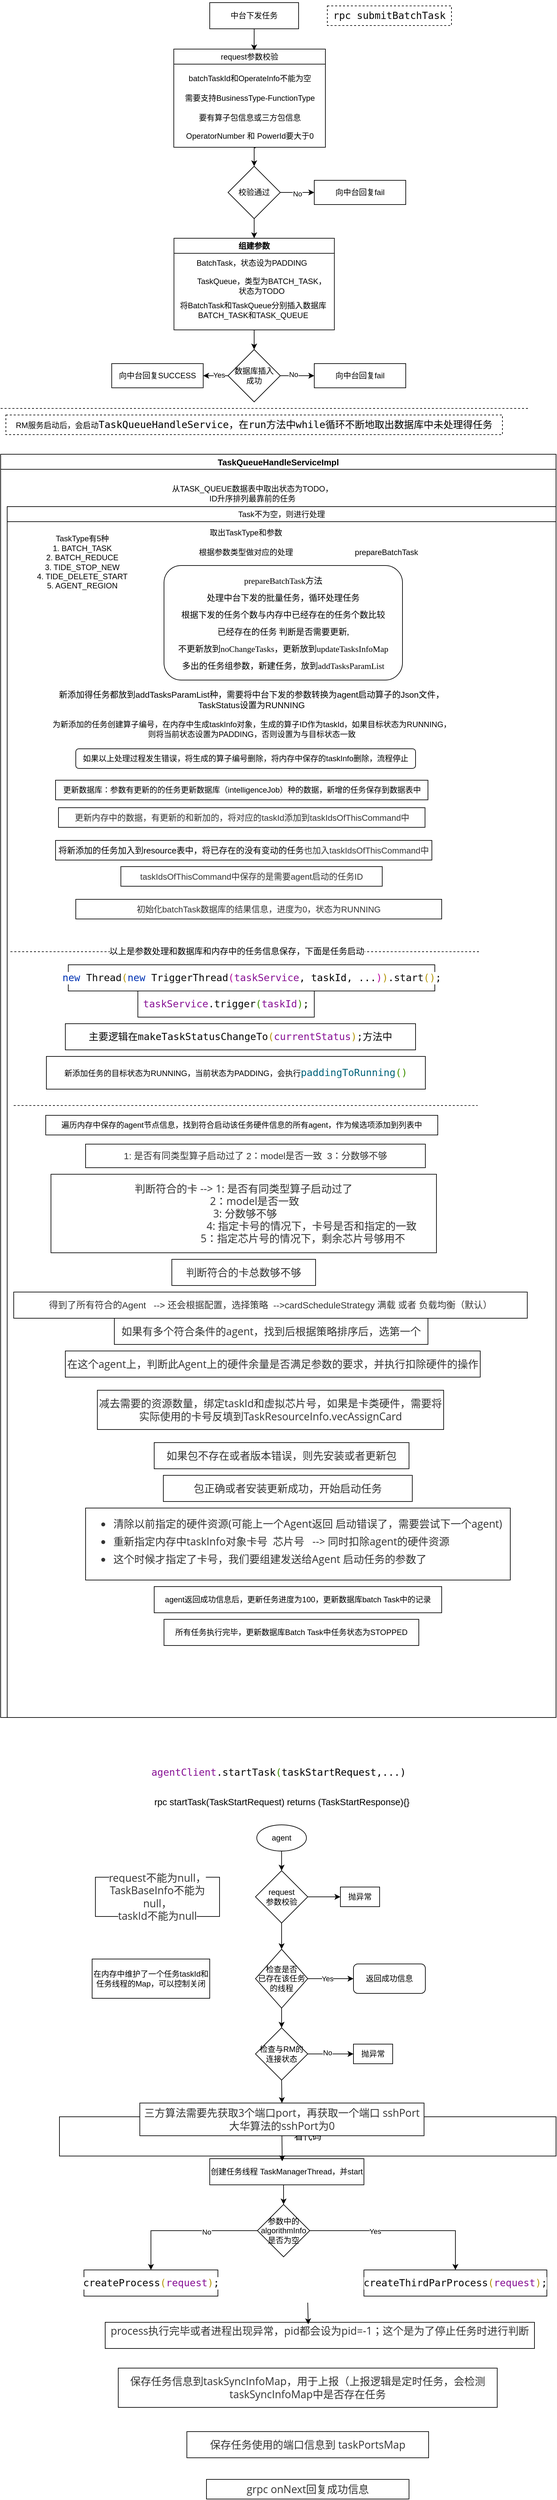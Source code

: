 <mxfile version="24.7.17">
  <diagram name="第 1 页" id="gsKAoiGdL8-yf9Y7CnV_">
    <mxGraphModel dx="1147" dy="730" grid="1" gridSize="10" guides="1" tooltips="1" connect="1" arrows="1" fold="1" page="1" pageScale="1" pageWidth="827" pageHeight="1169" math="0" shadow="0">
      <root>
        <mxCell id="0" />
        <mxCell id="1" parent="0" />
        <mxCell id="ao0DlyovbIY_hwYU7Fb--81" value="&lt;font style=&quot;font-size: 14px;&quot;&gt;看代码&lt;/font&gt;" style="rounded=0;whiteSpace=wrap;html=1;" vertex="1" parent="1">
          <mxGeometry x="100" y="3250" width="760" height="60" as="geometry" />
        </mxCell>
        <mxCell id="lX0ENtyYD9PtGXseFzCh-1" value="中台下发任务" style="rounded=0;whiteSpace=wrap;html=1;" parent="1" vertex="1">
          <mxGeometry x="330" y="20" width="136" height="40" as="geometry" />
        </mxCell>
        <mxCell id="lX0ENtyYD9PtGXseFzCh-2" value="&lt;div style=&quot;background-color:#ffffff;color:#080808;font-family:&#39;JetBrains Mono&#39;,monospace;font-size:11.3pt;&quot;&gt;&lt;pre&gt;rpc submitBatchTask&lt;/pre&gt;&lt;/div&gt;" style="text;html=1;align=center;verticalAlign=middle;whiteSpace=wrap;rounded=0;strokeColor=default;dashed=1;" parent="1" vertex="1">
          <mxGeometry x="510" y="25" width="190" height="30" as="geometry" />
        </mxCell>
        <mxCell id="lX0ENtyYD9PtGXseFzCh-4" value="&lt;span style=&quot;font-weight: 400;&quot;&gt;request参数校验&lt;/span&gt;" style="swimlane;whiteSpace=wrap;html=1;" parent="1" vertex="1">
          <mxGeometry x="275" y="91" width="232" height="150" as="geometry" />
        </mxCell>
        <mxCell id="lX0ENtyYD9PtGXseFzCh-5" value="batchTaskId和OperateInfo不能为空" style="text;html=1;align=center;verticalAlign=middle;resizable=0;points=[];autosize=1;strokeColor=none;fillColor=none;" parent="lX0ENtyYD9PtGXseFzCh-4" vertex="1">
          <mxGeometry x="11" y="30" width="210" height="30" as="geometry" />
        </mxCell>
        <mxCell id="lX0ENtyYD9PtGXseFzCh-6" value="需要支持BusinessType-FunctionType" style="text;html=1;align=center;verticalAlign=middle;resizable=0;points=[];autosize=1;strokeColor=none;fillColor=none;" parent="lX0ENtyYD9PtGXseFzCh-4" vertex="1">
          <mxGeometry x="6" y="60" width="220" height="30" as="geometry" />
        </mxCell>
        <mxCell id="lX0ENtyYD9PtGXseFzCh-7" value="要有算子包信息或三方包信息" style="text;html=1;align=center;verticalAlign=middle;resizable=0;points=[];autosize=1;strokeColor=none;fillColor=none;" parent="lX0ENtyYD9PtGXseFzCh-4" vertex="1">
          <mxGeometry x="26" y="90" width="180" height="30" as="geometry" />
        </mxCell>
        <mxCell id="lX0ENtyYD9PtGXseFzCh-8" value="OperatorNumber 和 PowerId要大于0" style="text;html=1;align=center;verticalAlign=middle;resizable=0;points=[];autosize=1;strokeColor=none;fillColor=none;" parent="lX0ENtyYD9PtGXseFzCh-4" vertex="1">
          <mxGeometry x="6" y="118" width="220" height="30" as="geometry" />
        </mxCell>
        <mxCell id="ao0DlyovbIY_hwYU7Fb--11" style="edgeStyle=orthogonalEdgeStyle;rounded=0;orthogonalLoop=1;jettySize=auto;html=1;exitX=0.5;exitY=1;exitDx=0;exitDy=0;entryX=0.5;entryY=0;entryDx=0;entryDy=0;" edge="1" parent="1" source="lX0ENtyYD9PtGXseFzCh-9" target="ao0DlyovbIY_hwYU7Fb--10">
          <mxGeometry relative="1" as="geometry" />
        </mxCell>
        <mxCell id="lX0ENtyYD9PtGXseFzCh-9" value="组建参数" style="swimlane;whiteSpace=wrap;html=1;" parent="1" vertex="1">
          <mxGeometry x="275.25" y="380" width="245.5" height="140" as="geometry" />
        </mxCell>
        <mxCell id="lX0ENtyYD9PtGXseFzCh-11" value="TaskQueue，类型为BATCH_TASK，&lt;div&gt;状态为TODO&lt;/div&gt;" style="text;html=1;align=center;verticalAlign=middle;resizable=0;points=[];autosize=1;strokeColor=none;fillColor=none;" parent="lX0ENtyYD9PtGXseFzCh-9" vertex="1">
          <mxGeometry x="24" y="53" width="220" height="40" as="geometry" />
        </mxCell>
        <mxCell id="lX0ENtyYD9PtGXseFzCh-12" value="BatchTask，状态设为PADDING" style="text;html=1;align=center;verticalAlign=middle;resizable=0;points=[];autosize=1;strokeColor=none;fillColor=none;" parent="lX0ENtyYD9PtGXseFzCh-9" vertex="1">
          <mxGeometry x="24" y="23" width="190" height="30" as="geometry" />
        </mxCell>
        <mxCell id="lX0ENtyYD9PtGXseFzCh-13" value="将BatchTask和TaskQueue分别插入数据库&lt;div&gt;BATCH_TASK和TASK_QUEUE&lt;/div&gt;" style="text;html=1;align=center;verticalAlign=middle;resizable=0;points=[];autosize=1;strokeColor=none;fillColor=none;" parent="lX0ENtyYD9PtGXseFzCh-9" vertex="1">
          <mxGeometry x="-4.5" y="90" width="250" height="40" as="geometry" />
        </mxCell>
        <mxCell id="lX0ENtyYD9PtGXseFzCh-14" value="向中台回复SUCCESS" style="rounded=0;whiteSpace=wrap;html=1;" parent="1" vertex="1">
          <mxGeometry x="180" y="571.5" width="140" height="37" as="geometry" />
        </mxCell>
        <mxCell id="lX0ENtyYD9PtGXseFzCh-15" value="&lt;div style=&quot;background-color: rgb(255, 255, 255); color: rgb(8, 8, 8);&quot;&gt;&lt;pre style=&quot;&quot;&gt;&lt;span style=&quot;color: rgb(0, 0, 0);&quot;&gt;&lt;font style=&quot;font-size: 13px;&quot; face=&quot;Helvetica&quot;&gt;TaskQueueHandleServiceImpl&lt;/font&gt;&lt;/span&gt;&lt;/pre&gt;&lt;/div&gt;" style="swimlane;whiteSpace=wrap;html=1;" parent="1" vertex="1">
          <mxGeometry x="10" y="710" width="850" height="1930" as="geometry" />
        </mxCell>
        <mxCell id="lX0ENtyYD9PtGXseFzCh-16" value="从TASK_QUEUE数据表中取出状态为TODO，&lt;div&gt;ID升序排列最靠前的任务&lt;/div&gt;" style="text;html=1;align=center;verticalAlign=middle;resizable=0;points=[];autosize=1;strokeColor=none;fillColor=none;" parent="lX0ENtyYD9PtGXseFzCh-15" vertex="1">
          <mxGeometry x="250" y="40" width="270" height="40" as="geometry" />
        </mxCell>
        <mxCell id="lX0ENtyYD9PtGXseFzCh-18" value="&lt;span style=&quot;font-weight: 400; text-wrap: nowrap;&quot;&gt;Task不为空，则进行处理&lt;/span&gt;" style="swimlane;whiteSpace=wrap;html=1;" parent="lX0ENtyYD9PtGXseFzCh-15" vertex="1">
          <mxGeometry x="10" y="80" width="840" height="1850" as="geometry" />
        </mxCell>
        <mxCell id="lX0ENtyYD9PtGXseFzCh-19" value="取出TaskType和参数" style="text;html=1;align=center;verticalAlign=middle;resizable=0;points=[];autosize=1;strokeColor=none;fillColor=none;" parent="lX0ENtyYD9PtGXseFzCh-18" vertex="1">
          <mxGeometry x="300" y="25" width="130" height="30" as="geometry" />
        </mxCell>
        <mxCell id="lX0ENtyYD9PtGXseFzCh-20" value="根据参数类型做对应的处理" style="text;html=1;align=center;verticalAlign=middle;resizable=0;points=[];autosize=1;strokeColor=none;fillColor=none;" parent="lX0ENtyYD9PtGXseFzCh-18" vertex="1">
          <mxGeometry x="280" y="55" width="170" height="30" as="geometry" />
        </mxCell>
        <mxCell id="ao0DlyovbIY_hwYU7Fb--19" value="TaskType有5种&lt;div&gt;1. BATCH_TASK&lt;/div&gt;&lt;div&gt;2. BATCH_REDUCE&lt;/div&gt;&lt;div&gt;3. TIDE_STOP_NEW&lt;/div&gt;&lt;div&gt;4. TIDE_DELETE_START&lt;/div&gt;&lt;div&gt;5. AGENT_REGION&lt;/div&gt;" style="text;html=1;align=center;verticalAlign=middle;whiteSpace=wrap;rounded=0;" vertex="1" parent="lX0ENtyYD9PtGXseFzCh-18">
          <mxGeometry x="40" y="25" width="150" height="120" as="geometry" />
        </mxCell>
        <mxCell id="ao0DlyovbIY_hwYU7Fb--21" value="prepareBatchTask" style="text;html=1;align=center;verticalAlign=middle;resizable=0;points=[];autosize=1;strokeColor=none;fillColor=none;" vertex="1" parent="lX0ENtyYD9PtGXseFzCh-18">
          <mxGeometry x="520" y="55" width="120" height="30" as="geometry" />
        </mxCell>
        <mxCell id="ao0DlyovbIY_hwYU7Fb--22" value="&lt;div style=&quot;background-color: rgb(255, 255, 255); line-height: 100%; font-size: 13px;&quot;&gt;&lt;p style=&quot;line-height: 100%;&quot;&gt;&lt;font style=&quot;font-size: 13px;&quot; face=&quot;Times New Roman&quot;&gt;prepareBatchTask方法&lt;/font&gt;&lt;/p&gt;&lt;p style=&quot;line-height: 100%;&quot;&gt;&lt;font style=&quot;font-size: 13px;&quot; face=&quot;Times New Roman&quot;&gt;处理中台下发的批量任务，&lt;/font&gt;&lt;font style=&quot;font-size: 13px;&quot; face=&quot;Times New Roman&quot;&gt;循环处理任务&lt;/font&gt;&lt;/p&gt;&lt;p style=&quot;line-height: 100%;&quot;&gt;&lt;font style=&quot;font-size: 13px;&quot; face=&quot;Times New Roman&quot;&gt;根据下发的任务个数与内存中已经存在的任务个数比较&lt;/font&gt;&lt;/p&gt;&lt;p style=&quot;line-height: 100%;&quot;&gt;&lt;font style=&quot;font-size: 13px;&quot; face=&quot;Times New Roman&quot;&gt;已经存在的任务 判断是否需要更新,&lt;/font&gt;&lt;/p&gt;&lt;p style=&quot;line-height: 100%;&quot;&gt;&lt;font style=&quot;font-size: 13px;&quot; face=&quot;Times New Roman&quot;&gt;不更新放到noChangeTasks，&lt;/font&gt;&lt;span style=&quot;font-family: &amp;quot;Times New Roman&amp;quot;;&quot;&gt;更新放到&lt;/span&gt;&lt;span style=&quot;font-family: &amp;quot;Times New Roman&amp;quot;;&quot;&gt;updateTasksInfoMap&lt;/span&gt;&lt;/p&gt;&lt;p style=&quot;line-height: 100%;&quot;&gt;&lt;span style=&quot;font-family: &amp;quot;Times New Roman&amp;quot;;&quot;&gt;多出的任务组参数，新建任务，放到addTasksParamList&lt;/span&gt;&lt;/p&gt;&lt;/div&gt;" style="rounded=1;whiteSpace=wrap;html=1;" vertex="1" parent="lX0ENtyYD9PtGXseFzCh-18">
          <mxGeometry x="240" y="90" width="365" height="175" as="geometry" />
        </mxCell>
        <mxCell id="ao0DlyovbIY_hwYU7Fb--23" value="&lt;font style=&quot;font-size: 13px;&quot;&gt;新添加得任务都放到addTasksParamList种，需要将中台下发的参数转换为agent启动算子的Json文件，TaskStatus设置为RUNNING&lt;/font&gt;" style="text;html=1;align=center;verticalAlign=middle;whiteSpace=wrap;rounded=0;" vertex="1" parent="lX0ENtyYD9PtGXseFzCh-18">
          <mxGeometry x="74" y="280" width="600" height="30" as="geometry" />
        </mxCell>
        <mxCell id="ao0DlyovbIY_hwYU7Fb--24" value="为新添加的任务创建算子编号，在内存中生成taskInfo对象，生成的算子ID作为taskId，如果目标状态为RUNNING，&lt;div&gt;则将当前状态设置为PADDING，否则设置为与目标状态一致&lt;/div&gt;" style="text;html=1;align=center;verticalAlign=middle;resizable=0;points=[];autosize=1;strokeColor=none;fillColor=none;" vertex="1" parent="lX0ENtyYD9PtGXseFzCh-18">
          <mxGeometry x="59" y="320" width="630" height="40" as="geometry" />
        </mxCell>
        <mxCell id="ao0DlyovbIY_hwYU7Fb--25" value="如果以上处理过程发生错误，将生成的算子编号删除，将内存中保存的taskInfo删除，流程停止" style="rounded=1;whiteSpace=wrap;html=1;" vertex="1" parent="lX0ENtyYD9PtGXseFzCh-18">
          <mxGeometry x="105" y="370" width="520" height="30" as="geometry" />
        </mxCell>
        <mxCell id="ao0DlyovbIY_hwYU7Fb--26" value="更新数据库：参数有更新的的任务更新数据库（intelligenceJob）种的数据，新增的任务保存到数据表中" style="text;html=1;align=center;verticalAlign=middle;resizable=0;points=[];autosize=1;strokeColor=default;fillColor=none;" vertex="1" parent="lX0ENtyYD9PtGXseFzCh-18">
          <mxGeometry x="74" y="418" width="570" height="30" as="geometry" />
        </mxCell>
        <mxCell id="ao0DlyovbIY_hwYU7Fb--27" value="&lt;span style=&quot;color: rgb(51, 51, 51); orphans: 4; text-align: left; white-space-collapse: preserve; background-color: rgb(255, 255, 255);&quot;&gt;&lt;font style=&quot;font-size: 13px;&quot;&gt;更新内存中的数据，有更新的和新加的，将对应的taskId添加到taskIdsOfThisCommand中&lt;/font&gt;&lt;/span&gt;" style="whiteSpace=wrap;html=1;" vertex="1" parent="lX0ENtyYD9PtGXseFzCh-18">
          <mxGeometry x="78.5" y="460" width="561" height="30" as="geometry" />
        </mxCell>
        <mxCell id="ao0DlyovbIY_hwYU7Fb--28" value="&lt;font style=&quot;font-size: 13px;&quot;&gt;将新添加的任务加入到resource表中，将已存在的没有变动的任务&lt;span style=&quot;color: rgb(51, 51, 51); orphans: 4; text-align: left; white-space-collapse: preserve; background-color: rgb(255, 255, 255);&quot;&gt;&lt;font style=&quot;font-size: 13px;&quot; face=&quot;Helvetica&quot;&gt;也加入taskIdsOfThisCommand中&lt;/font&gt;&lt;/span&gt;&lt;/font&gt;" style="whiteSpace=wrap;html=1;" vertex="1" parent="lX0ENtyYD9PtGXseFzCh-18">
          <mxGeometry x="74" y="510" width="576" height="30" as="geometry" />
        </mxCell>
        <mxCell id="ao0DlyovbIY_hwYU7Fb--29" value="&lt;span style=&quot;color: rgb(51, 51, 51); font-size: 13px; orphans: 4; text-align: left; white-space-collapse: preserve; background-color: rgb(255, 255, 255);&quot;&gt;taskIdsOfThisCommand中保存的是需要agent启动的任务ID&lt;/span&gt;" style="whiteSpace=wrap;html=1;" vertex="1" parent="lX0ENtyYD9PtGXseFzCh-18">
          <mxGeometry x="174" y="550" width="400" height="30" as="geometry" />
        </mxCell>
        <mxCell id="ao0DlyovbIY_hwYU7Fb--30" value="&lt;span style=&quot;color: rgb(51, 51, 51); orphans: 4; text-align: left; white-space-collapse: preserve; background-color: rgb(255, 255, 255);&quot;&gt;&lt;font style=&quot;font-size: 13px;&quot; face=&quot;Helvetica&quot;&gt;初始化batchTask数据库的结果信息，进度为0，状态为RUNNING&lt;/font&gt;&lt;/span&gt;" style="whiteSpace=wrap;html=1;" vertex="1" parent="lX0ENtyYD9PtGXseFzCh-18">
          <mxGeometry x="105" y="600" width="560" height="30" as="geometry" />
        </mxCell>
        <mxCell id="ao0DlyovbIY_hwYU7Fb--31" value="" style="endArrow=none;dashed=1;html=1;rounded=0;" edge="1" parent="lX0ENtyYD9PtGXseFzCh-18">
          <mxGeometry width="50" height="50" relative="1" as="geometry">
            <mxPoint x="5" y="680" as="sourcePoint" />
            <mxPoint x="725" y="680" as="targetPoint" />
          </mxGeometry>
        </mxCell>
        <mxCell id="ao0DlyovbIY_hwYU7Fb--32" value="&lt;font style=&quot;font-size: 13px;&quot;&gt;以上是参数处理和数据库和内存中的任务信息保存，下面是任务启动&lt;/font&gt;" style="edgeLabel;html=1;align=center;verticalAlign=middle;resizable=0;points=[];" vertex="1" connectable="0" parent="ao0DlyovbIY_hwYU7Fb--31">
          <mxGeometry x="-0.192" y="1" relative="1" as="geometry">
            <mxPoint x="55" as="offset" />
          </mxGeometry>
        </mxCell>
        <mxCell id="ao0DlyovbIY_hwYU7Fb--33" value="&lt;div style=&quot;background-color: rgb(255, 255, 255); font-family: &amp;quot;JetBrains Mono&amp;quot;, monospace; font-size: 11.3pt;&quot;&gt;&lt;pre style=&quot;&quot;&gt;&lt;span style=&quot;color: rgb(0, 51, 179);&quot;&gt;new &lt;/span&gt;&lt;font color=&quot;#080808&quot;&gt;Thread&lt;/font&gt;&lt;span style=&quot;color: rgb(180, 150, 10);&quot;&gt;(&lt;/span&gt;&lt;span style=&quot;color: rgb(0, 51, 179);&quot;&gt;new &lt;/span&gt;&lt;font color=&quot;#080808&quot;&gt;TriggerThread&lt;/font&gt;&lt;span style=&quot;color: rgb(188, 11, 162);&quot;&gt;(&lt;/span&gt;&lt;span style=&quot;color: rgb(135, 16, 148);&quot;&gt;taskService&lt;/span&gt;&lt;font color=&quot;#080808&quot;&gt;, &lt;/font&gt;&lt;span style=&quot;color: rgb(0, 0, 0);&quot;&gt;taskId&lt;/span&gt;&lt;font color=&quot;#080808&quot;&gt;, &lt;/font&gt;...&lt;span style=&quot;color: rgb(188, 11, 162);&quot;&gt;)&lt;/span&gt;&lt;span style=&quot;color: rgb(180, 150, 10);&quot;&gt;)&lt;/span&gt;&lt;font color=&quot;#080808&quot;&gt;.start&lt;/font&gt;&lt;span style=&quot;color: rgb(180, 150, 10);&quot;&gt;()&lt;/span&gt;&lt;font color=&quot;#080808&quot;&gt;;&lt;/font&gt;&lt;/pre&gt;&lt;/div&gt;" style="whiteSpace=wrap;html=1;" vertex="1" parent="lX0ENtyYD9PtGXseFzCh-18">
          <mxGeometry x="93.5" y="700" width="561" height="40" as="geometry" />
        </mxCell>
        <mxCell id="ao0DlyovbIY_hwYU7Fb--34" value="&lt;div style=&quot;background-color:#ffffff;color:#080808;font-family:&#39;JetBrains Mono&#39;,monospace;font-size:11.3pt;&quot;&gt;&lt;pre&gt;&lt;span style=&quot;color:#871094;&quot;&gt;taskService&lt;/span&gt;.trigger&lt;span style=&quot;color:#3f9101;&quot;&gt;(&lt;/span&gt;&lt;span style=&quot;color:#871094;&quot;&gt;taskId&lt;/span&gt;&lt;span style=&quot;color:#3f9101;&quot;&gt;)&lt;/span&gt;;&lt;/pre&gt;&lt;/div&gt;" style="whiteSpace=wrap;html=1;" vertex="1" parent="lX0ENtyYD9PtGXseFzCh-18">
          <mxGeometry x="200" y="740" width="270" height="40" as="geometry" />
        </mxCell>
        <mxCell id="ao0DlyovbIY_hwYU7Fb--35" value="&lt;div style=&quot;background-color:#ffffff;color:#080808;font-family:&#39;JetBrains Mono&#39;,monospace;font-size:11.3pt;&quot;&gt;&lt;pre&gt;主要逻辑在makeTaskStatusChangeTo&lt;span style=&quot;color:#b4960a;&quot;&gt;(&lt;/span&gt;&lt;span style=&quot;color:#871094;&quot;&gt;currentStatus&lt;/span&gt;&lt;span style=&quot;color:#b4960a;&quot;&gt;)&lt;/span&gt;;方法中&lt;/pre&gt;&lt;/div&gt;" style="whiteSpace=wrap;html=1;" vertex="1" parent="lX0ENtyYD9PtGXseFzCh-18">
          <mxGeometry x="89" y="790" width="536" height="40" as="geometry" />
        </mxCell>
        <mxCell id="ao0DlyovbIY_hwYU7Fb--36" value="新添加任务的目标状态为RUNNING，当前状态为PADDING，会执行&lt;span style=&quot;background-color: rgb(255, 255, 255); font-family: &amp;quot;JetBrains Mono&amp;quot;, monospace; font-size: 11.3pt; color: rgb(0, 98, 122);&quot;&gt;paddingToRunning&lt;/span&gt;&lt;span style=&quot;background-color: rgb(255, 255, 255); font-family: &amp;quot;JetBrains Mono&amp;quot;, monospace; font-size: 11.3pt; color: rgb(63, 145, 1);&quot;&gt;()&lt;/span&gt;" style="whiteSpace=wrap;html=1;" vertex="1" parent="lX0ENtyYD9PtGXseFzCh-18">
          <mxGeometry x="60" y="840" width="580" height="50" as="geometry" />
        </mxCell>
        <mxCell id="ao0DlyovbIY_hwYU7Fb--37" value="" style="endArrow=none;dashed=1;html=1;rounded=0;" edge="1" parent="lX0ENtyYD9PtGXseFzCh-18">
          <mxGeometry width="50" height="50" relative="1" as="geometry">
            <mxPoint x="10" y="915" as="sourcePoint" />
            <mxPoint x="720" y="915" as="targetPoint" />
          </mxGeometry>
        </mxCell>
        <mxCell id="ao0DlyovbIY_hwYU7Fb--38" value="遍历内存中保存的agent节点信息，找到符合启动该任务硬件信息的所有agent，作为候选项添加到列表中" style="rounded=0;whiteSpace=wrap;html=1;" vertex="1" parent="lX0ENtyYD9PtGXseFzCh-18">
          <mxGeometry x="59" y="930" width="600" height="30" as="geometry" />
        </mxCell>
        <mxCell id="ao0DlyovbIY_hwYU7Fb--39" value="&lt;span style=&quot;color: rgb(51, 51, 51); orphans: 4; text-align: left; white-space-collapse: preserve; background-color: rgb(255, 255, 255);&quot;&gt;&lt;font style=&quot;font-size: 14px;&quot; face=&quot;Helvetica&quot;&gt;1: 是否有同类型算子启动过了 2：model是否一致  3：分数够不够&lt;/font&gt;&lt;/span&gt;" style="whiteSpace=wrap;html=1;" vertex="1" parent="lX0ENtyYD9PtGXseFzCh-18">
          <mxGeometry x="120" y="974" width="520" height="36" as="geometry" />
        </mxCell>
        <mxCell id="ao0DlyovbIY_hwYU7Fb--40" value="&lt;span style=&quot;box-sizing: border-box; color: rgb(51, 51, 51); font-family: &amp;quot;Open Sans&amp;quot;, &amp;quot;Clear Sans&amp;quot;, &amp;quot;Helvetica Neue&amp;quot;, Helvetica, Arial, sans-serif; font-size: 16px; orphans: 4; text-align: left; white-space-collapse: preserve; background-color: rgb(255, 255, 255);&quot; class=&quot;md-plain md-expand&quot;&gt;判断符合的卡 --&amp;gt; 1: 是否有同类型算子启动过了&lt;/span&gt;&lt;span style=&quot;box-sizing: border-box; color: rgb(51, 51, 51); font-family: &amp;quot;Open Sans&amp;quot;, &amp;quot;Clear Sans&amp;quot;, &amp;quot;Helvetica Neue&amp;quot;, Helvetica, Arial, sans-serif; font-size: 16px; orphans: 4; text-align: left; white-space-collapse: preserve; background-color: rgb(255, 255, 255);&quot; class=&quot;md-softbreak&quot;&gt;&lt;br&gt;&lt;/span&gt;&lt;span style=&quot;box-sizing: border-box; display: inline-block; white-space: pre; color: rgb(51, 51, 51); font-family: &amp;quot;Open Sans&amp;quot;, &amp;quot;Clear Sans&amp;quot;, &amp;quot;Helvetica Neue&amp;quot;, Helvetica, Arial, sans-serif; font-size: 16px; orphans: 4; text-align: left; background-color: rgb(255, 255, 255);&quot; class=&quot;md-tab&quot;&gt;&#x9;&lt;/span&gt;&lt;span style=&quot;box-sizing: border-box; color: rgb(51, 51, 51); font-family: &amp;quot;Open Sans&amp;quot;, &amp;quot;Clear Sans&amp;quot;, &amp;quot;Helvetica Neue&amp;quot;, Helvetica, Arial, sans-serif; font-size: 16px; orphans: 4; text-align: left; white-space-collapse: preserve; background-color: rgb(255, 255, 255);&quot; class=&quot;md-plain&quot;&gt;2：model是否一致&lt;/span&gt;&lt;span style=&quot;box-sizing: border-box; color: rgb(51, 51, 51); font-family: &amp;quot;Open Sans&amp;quot;, &amp;quot;Clear Sans&amp;quot;, &amp;quot;Helvetica Neue&amp;quot;, Helvetica, Arial, sans-serif; font-size: 16px; orphans: 4; text-align: left; white-space-collapse: preserve; background-color: rgb(255, 255, 255);&quot; class=&quot;md-softbreak&quot;&gt;&lt;br&gt;&lt;/span&gt;&lt;span style=&quot;box-sizing: border-box; color: rgb(51, 51, 51); font-family: &amp;quot;Open Sans&amp;quot;, &amp;quot;Clear Sans&amp;quot;, &amp;quot;Helvetica Neue&amp;quot;, Helvetica, Arial, sans-serif; font-size: 16px; orphans: 4; text-align: left; white-space-collapse: preserve; background-color: rgb(255, 255, 255);&quot; class=&quot;md-plain&quot;&gt; &lt;/span&gt;&lt;span style=&quot;box-sizing: border-box; color: rgb(51, 51, 51); font-family: &amp;quot;Open Sans&amp;quot;, &amp;quot;Clear Sans&amp;quot;, &amp;quot;Helvetica Neue&amp;quot;, Helvetica, Arial, sans-serif; font-size: 16px; orphans: 4; text-align: left; white-space-collapse: preserve; background-color: rgb(255, 255, 255);&quot; class=&quot;md-plain&quot;&gt;3: 分数够不够&lt;/span&gt;&lt;span style=&quot;box-sizing: border-box; color: rgb(51, 51, 51); font-family: &amp;quot;Open Sans&amp;quot;, &amp;quot;Clear Sans&amp;quot;, &amp;quot;Helvetica Neue&amp;quot;, Helvetica, Arial, sans-serif; font-size: 16px; orphans: 4; text-align: left; white-space-collapse: preserve; background-color: rgb(255, 255, 255);&quot; class=&quot;md-softbreak&quot;&gt;&lt;br&gt;&lt;/span&gt;&lt;span style=&quot;box-sizing: border-box; color: rgb(51, 51, 51); font-family: &amp;quot;Open Sans&amp;quot;, &amp;quot;Clear Sans&amp;quot;, &amp;quot;Helvetica Neue&amp;quot;, Helvetica, Arial, sans-serif; font-size: 16px; orphans: 4; text-align: left; white-space-collapse: preserve; background-color: rgb(255, 255, 255);&quot; class=&quot;md-plain&quot;&gt;  &lt;/span&gt;&lt;span style=&quot;box-sizing: border-box; display: inline-block; white-space: pre; color: rgb(51, 51, 51); font-family: &amp;quot;Open Sans&amp;quot;, &amp;quot;Clear Sans&amp;quot;, &amp;quot;Helvetica Neue&amp;quot;, Helvetica, Arial, sans-serif; font-size: 16px; orphans: 4; text-align: left; background-color: rgb(255, 255, 255);&quot; class=&quot;md-tab&quot;&gt;&#x9;&#x9;&#x9;&#x9;&#x9;&#x9;&lt;/span&gt;&lt;span style=&quot;box-sizing: border-box; color: rgb(51, 51, 51); font-family: &amp;quot;Open Sans&amp;quot;, &amp;quot;Clear Sans&amp;quot;, &amp;quot;Helvetica Neue&amp;quot;, Helvetica, Arial, sans-serif; font-size: 16px; orphans: 4; text-align: left; white-space-collapse: preserve; background-color: rgb(255, 255, 255);&quot; class=&quot;md-plain&quot;&gt;4: 指定卡号的情况下，卡号是否和指定的一致&lt;/span&gt;&lt;span style=&quot;box-sizing: border-box; color: rgb(51, 51, 51); font-family: &amp;quot;Open Sans&amp;quot;, &amp;quot;Clear Sans&amp;quot;, &amp;quot;Helvetica Neue&amp;quot;, Helvetica, Arial, sans-serif; font-size: 16px; orphans: 4; text-align: left; white-space-collapse: preserve; background-color: rgb(255, 255, 255);&quot; class=&quot;md-softbreak&quot;&gt;&lt;br&gt;&lt;/span&gt;&lt;span style=&quot;box-sizing: border-box; color: rgb(51, 51, 51); font-family: &amp;quot;Open Sans&amp;quot;, &amp;quot;Clear Sans&amp;quot;, &amp;quot;Helvetica Neue&amp;quot;, Helvetica, Arial, sans-serif; font-size: 16px; orphans: 4; text-align: left; white-space-collapse: preserve; background-color: rgb(255, 255, 255);&quot; class=&quot;md-plain&quot;&gt;  &lt;/span&gt;&lt;span style=&quot;box-sizing: border-box; display: inline-block; white-space: pre; color: rgb(51, 51, 51); font-family: &amp;quot;Open Sans&amp;quot;, &amp;quot;Clear Sans&amp;quot;, &amp;quot;Helvetica Neue&amp;quot;, Helvetica, Arial, sans-serif; font-size: 16px; orphans: 4; text-align: left; background-color: rgb(255, 255, 255);&quot; class=&quot;md-tab&quot;&gt;&#x9;&#x9;&#x9;&#x9;&#x9;&lt;/span&gt;&amp;nbsp;&amp;nbsp;&lt;span style=&quot;box-sizing: border-box; color: rgb(51, 51, 51); font-family: &amp;quot;Open Sans&amp;quot;, &amp;quot;Clear Sans&amp;quot;, &amp;quot;Helvetica Neue&amp;quot;, Helvetica, Arial, sans-serif; font-size: 16px; orphans: 4; text-align: left; white-space-collapse: preserve; background-color: rgb(255, 255, 255);&quot; class=&quot;md-plain md-expand&quot;&gt;5：指定芯片号的情况下，剩余芯片号够用不&lt;/span&gt;" style="whiteSpace=wrap;html=1;" vertex="1" parent="lX0ENtyYD9PtGXseFzCh-18">
          <mxGeometry x="67" y="1020" width="590" height="120" as="geometry" />
        </mxCell>
        <mxCell id="ao0DlyovbIY_hwYU7Fb--41" value="&lt;span style=&quot;color: rgb(51, 51, 51); font-family: &amp;quot;Open Sans&amp;quot;, &amp;quot;Clear Sans&amp;quot;, &amp;quot;Helvetica Neue&amp;quot;, Helvetica, Arial, sans-serif; font-size: 16px; orphans: 4; text-align: left; white-space-collapse: preserve; background-color: rgb(255, 255, 255);&quot;&gt;判断符合的卡总数够不够&lt;/span&gt;" style="whiteSpace=wrap;html=1;" vertex="1" parent="lX0ENtyYD9PtGXseFzCh-18">
          <mxGeometry x="252" y="1150" width="220" height="40" as="geometry" />
        </mxCell>
        <mxCell id="ao0DlyovbIY_hwYU7Fb--42" value="&lt;span style=&quot;color: rgb(51, 51, 51); orphans: 4; text-align: left; white-space-collapse: preserve; background-color: rgb(255, 255, 255);&quot;&gt;&lt;font style=&quot;font-size: 14px;&quot; face=&quot;Helvetica&quot;&gt;得到了所有符合的Agent   --&amp;gt; 还会根据配置，选择策略  --&amp;gt;cardScheduleStrategy 满载 或者 负载均衡（默认）&lt;/font&gt;&lt;/span&gt;" style="whiteSpace=wrap;html=1;" vertex="1" parent="lX0ENtyYD9PtGXseFzCh-18">
          <mxGeometry x="10" y="1200" width="786" height="40" as="geometry" />
        </mxCell>
        <mxCell id="ao0DlyovbIY_hwYU7Fb--43" value="&lt;span style=&quot;color: rgb(51, 51, 51); font-family: &amp;quot;Open Sans&amp;quot;, &amp;quot;Clear Sans&amp;quot;, &amp;quot;Helvetica Neue&amp;quot;, Helvetica, Arial, sans-serif; font-size: 16px; orphans: 4; text-align: left; white-space-collapse: preserve; background-color: rgb(255, 255, 255);&quot;&gt;如果有多个符合条件的agent，找到后根据策略排序后，选第一个&lt;/span&gt;" style="whiteSpace=wrap;html=1;" vertex="1" parent="lX0ENtyYD9PtGXseFzCh-18">
          <mxGeometry x="164" y="1240" width="480" height="40" as="geometry" />
        </mxCell>
        <mxCell id="ao0DlyovbIY_hwYU7Fb--44" value="&lt;span style=&quot;color: rgb(51, 51, 51); font-family: &amp;quot;Open Sans&amp;quot;, &amp;quot;Clear Sans&amp;quot;, &amp;quot;Helvetica Neue&amp;quot;, Helvetica, Arial, sans-serif; font-size: 16px; orphans: 4; text-align: left; white-space-collapse: preserve; background-color: rgb(255, 255, 255);&quot;&gt;在这个agent上，判断此Agent上的硬件余量是否满足参数的要求，并执行扣除硬件的操作&lt;/span&gt;" style="whiteSpace=wrap;html=1;" vertex="1" parent="lX0ENtyYD9PtGXseFzCh-18">
          <mxGeometry x="89" y="1290" width="635" height="40" as="geometry" />
        </mxCell>
        <mxCell id="ao0DlyovbIY_hwYU7Fb--45" value="&lt;span style=&quot;color: rgb(51, 51, 51); font-family: &amp;quot;Open Sans&amp;quot;, &amp;quot;Clear Sans&amp;quot;, &amp;quot;Helvetica Neue&amp;quot;, Helvetica, Arial, sans-serif; font-size: 16px; orphans: 4; text-align: left; white-space-collapse: preserve; background-color: rgb(255, 255, 255);&quot;&gt;减去需要的资源数量，绑定taskId和虚拟芯片号，如果是卡类硬件，需要将实际使用的卡号反填到TaskResourceInfo.vecAssignCard&lt;/span&gt;" style="whiteSpace=wrap;html=1;" vertex="1" parent="lX0ENtyYD9PtGXseFzCh-18">
          <mxGeometry x="138" y="1350" width="530" height="60" as="geometry" />
        </mxCell>
        <mxCell id="ao0DlyovbIY_hwYU7Fb--46" value="&lt;span style=&quot;color: rgb(51, 51, 51); font-family: &amp;quot;Open Sans&amp;quot;, &amp;quot;Clear Sans&amp;quot;, &amp;quot;Helvetica Neue&amp;quot;, Helvetica, Arial, sans-serif; font-size: 16px; orphans: 4; text-align: left; white-space-collapse: preserve; background-color: rgb(255, 255, 255);&quot;&gt;如果包不存在或者版本错误，则先安装或者更新包&lt;/span&gt;" style="whiteSpace=wrap;html=1;" vertex="1" parent="lX0ENtyYD9PtGXseFzCh-18">
          <mxGeometry x="225" y="1430" width="390" height="40" as="geometry" />
        </mxCell>
        <mxCell id="ao0DlyovbIY_hwYU7Fb--47" value="&lt;span style=&quot;color: rgb(51, 51, 51); font-family: &amp;quot;Open Sans&amp;quot;, &amp;quot;Clear Sans&amp;quot;, &amp;quot;Helvetica Neue&amp;quot;, Helvetica, Arial, sans-serif; font-size: 16px; orphans: 4; text-align: left; white-space-collapse: preserve; background-color: rgb(255, 255, 255);&quot;&gt;包正确或者安装更新成功，开始启动任务&lt;/span&gt;" style="whiteSpace=wrap;html=1;" vertex="1" parent="lX0ENtyYD9PtGXseFzCh-18">
          <mxGeometry x="239" y="1480" width="381" height="40" as="geometry" />
        </mxCell>
        <mxCell id="ao0DlyovbIY_hwYU7Fb--48" value="&lt;ul style=&quot;box-sizing: border-box; margin: 0px; padding-left: 30px; position: relative; color: rgb(51, 51, 51); font-family: &amp;quot;Open Sans&amp;quot;, &amp;quot;Clear Sans&amp;quot;, &amp;quot;Helvetica Neue&amp;quot;, Helvetica, Arial, sans-serif; font-size: 16px; text-align: left; background-color: rgb(255, 255, 255);&quot; data-mark=&quot;*&quot; class=&quot;ul-list&quot;&gt;&lt;li style=&quot;box-sizing: border-box; margin: 0px; position: relative;&quot; class=&quot;md-list-item md-focus-container&quot;&gt;&lt;p style=&quot;box-sizing: border-box; line-height: inherit; orphans: 4; margin: 0px 0px 0.5rem; white-space-collapse: preserve; position: relative;&quot; class=&quot;md-end-block md-p md-focus&quot;&gt;&lt;span style=&quot;box-sizing: border-box;&quot; class=&quot;md-plain md-expand&quot;&gt;清除以前指定的硬件资源(可能上一个Agent返回 启动错误了，需要尝试下一个agent)&lt;/span&gt;&lt;/p&gt;&lt;/li&gt;&lt;li style=&quot;box-sizing: border-box; margin: 0px; position: relative;&quot; class=&quot;md-list-item&quot;&gt;&lt;p style=&quot;box-sizing: border-box; line-height: inherit; orphans: 4; margin: 0px 0px 0.5rem; white-space-collapse: preserve; position: relative;&quot; class=&quot;md-end-block md-p&quot;&gt;&lt;span style=&quot;box-sizing: border-box;&quot; class=&quot;md-plain&quot;&gt;重新指定内存中taskInfo对象卡号  芯片号   --&amp;gt; 同时扣除agent的硬件资源&lt;/span&gt;&lt;/p&gt;&lt;/li&gt;&lt;li style=&quot;box-sizing: border-box; margin: 0px; position: relative;&quot; class=&quot;md-list-item md-focus-container&quot;&gt;&lt;p style=&quot;box-sizing: border-box; line-height: inherit; orphans: 4; margin: 0px 0px 0.5rem; white-space-collapse: preserve; position: relative;&quot; class=&quot;md-end-block md-p md-focus&quot;&gt;&lt;span style=&quot;box-sizing: border-box;&quot; class=&quot;md-plain md-expand&quot;&gt;这个时候才指定了卡号，我们要组建发送给Agent 启动任务的参数了&lt;/span&gt;&lt;/p&gt;&lt;/li&gt;&lt;/ul&gt;" style="whiteSpace=wrap;html=1;" vertex="1" parent="lX0ENtyYD9PtGXseFzCh-18">
          <mxGeometry x="120" y="1530" width="650" height="110" as="geometry" />
        </mxCell>
        <mxCell id="ao0DlyovbIY_hwYU7Fb--87" value="agent返回成功信息后，更新任务进度为100，更新数据库batch Task中的记录" style="whiteSpace=wrap;html=1;" vertex="1" parent="lX0ENtyYD9PtGXseFzCh-18">
          <mxGeometry x="225" y="1650" width="440" height="40" as="geometry" />
        </mxCell>
        <mxCell id="ao0DlyovbIY_hwYU7Fb--88" value="所有任务执行完毕，更新数据库Batch Task中任务状态为STOPPED" style="whiteSpace=wrap;html=1;" vertex="1" parent="lX0ENtyYD9PtGXseFzCh-18">
          <mxGeometry x="240" y="1700" width="390" height="40" as="geometry" />
        </mxCell>
        <mxCell id="ao0DlyovbIY_hwYU7Fb--1" style="edgeStyle=orthogonalEdgeStyle;rounded=0;orthogonalLoop=1;jettySize=auto;html=1;exitX=0.5;exitY=1;exitDx=0;exitDy=0;entryX=0.53;entryY=0.013;entryDx=0;entryDy=0;entryPerimeter=0;" edge="1" parent="1" source="lX0ENtyYD9PtGXseFzCh-1" target="lX0ENtyYD9PtGXseFzCh-4">
          <mxGeometry relative="1" as="geometry" />
        </mxCell>
        <mxCell id="ao0DlyovbIY_hwYU7Fb--6" style="edgeStyle=orthogonalEdgeStyle;rounded=0;orthogonalLoop=1;jettySize=auto;html=1;exitX=1;exitY=0.5;exitDx=0;exitDy=0;entryX=0;entryY=0.5;entryDx=0;entryDy=0;" edge="1" parent="1" source="ao0DlyovbIY_hwYU7Fb--2" target="ao0DlyovbIY_hwYU7Fb--5">
          <mxGeometry relative="1" as="geometry" />
        </mxCell>
        <mxCell id="ao0DlyovbIY_hwYU7Fb--7" value="No" style="edgeLabel;html=1;align=center;verticalAlign=middle;resizable=0;points=[];" vertex="1" connectable="0" parent="ao0DlyovbIY_hwYU7Fb--6">
          <mxGeometry y="-2" relative="1" as="geometry">
            <mxPoint as="offset" />
          </mxGeometry>
        </mxCell>
        <mxCell id="ao0DlyovbIY_hwYU7Fb--9" style="edgeStyle=orthogonalEdgeStyle;rounded=0;orthogonalLoop=1;jettySize=auto;html=1;exitX=0.5;exitY=1;exitDx=0;exitDy=0;entryX=0.5;entryY=0;entryDx=0;entryDy=0;" edge="1" parent="1" source="ao0DlyovbIY_hwYU7Fb--2" target="lX0ENtyYD9PtGXseFzCh-9">
          <mxGeometry relative="1" as="geometry" />
        </mxCell>
        <mxCell id="ao0DlyovbIY_hwYU7Fb--2" value="校验通过" style="rhombus;whiteSpace=wrap;html=1;" vertex="1" parent="1">
          <mxGeometry x="358" y="270" width="80" height="80" as="geometry" />
        </mxCell>
        <mxCell id="ao0DlyovbIY_hwYU7Fb--5" value="向中台回复fail" style="rounded=0;whiteSpace=wrap;html=1;" vertex="1" parent="1">
          <mxGeometry x="490" y="291.5" width="140" height="37" as="geometry" />
        </mxCell>
        <mxCell id="ao0DlyovbIY_hwYU7Fb--8" style="edgeStyle=orthogonalEdgeStyle;rounded=0;orthogonalLoop=1;jettySize=auto;html=1;exitX=0.541;exitY=1.1;exitDx=0;exitDy=0;entryX=0.5;entryY=0;entryDx=0;entryDy=0;exitPerimeter=0;" edge="1" parent="1" source="lX0ENtyYD9PtGXseFzCh-8" target="ao0DlyovbIY_hwYU7Fb--2">
          <mxGeometry relative="1" as="geometry" />
        </mxCell>
        <mxCell id="ao0DlyovbIY_hwYU7Fb--12" style="edgeStyle=orthogonalEdgeStyle;rounded=0;orthogonalLoop=1;jettySize=auto;html=1;exitX=0;exitY=0.5;exitDx=0;exitDy=0;entryX=1;entryY=0.5;entryDx=0;entryDy=0;" edge="1" parent="1" source="ao0DlyovbIY_hwYU7Fb--10" target="lX0ENtyYD9PtGXseFzCh-14">
          <mxGeometry relative="1" as="geometry" />
        </mxCell>
        <mxCell id="ao0DlyovbIY_hwYU7Fb--15" value="Yes" style="edgeLabel;html=1;align=center;verticalAlign=middle;resizable=0;points=[];" vertex="1" connectable="0" parent="ao0DlyovbIY_hwYU7Fb--12">
          <mxGeometry x="-0.263" y="-1" relative="1" as="geometry">
            <mxPoint as="offset" />
          </mxGeometry>
        </mxCell>
        <mxCell id="ao0DlyovbIY_hwYU7Fb--14" style="edgeStyle=orthogonalEdgeStyle;rounded=0;orthogonalLoop=1;jettySize=auto;html=1;exitX=1;exitY=0.5;exitDx=0;exitDy=0;entryX=0;entryY=0.5;entryDx=0;entryDy=0;" edge="1" parent="1" source="ao0DlyovbIY_hwYU7Fb--10" target="ao0DlyovbIY_hwYU7Fb--13">
          <mxGeometry relative="1" as="geometry" />
        </mxCell>
        <mxCell id="ao0DlyovbIY_hwYU7Fb--16" value="No" style="edgeLabel;html=1;align=center;verticalAlign=middle;resizable=0;points=[];" vertex="1" connectable="0" parent="ao0DlyovbIY_hwYU7Fb--14">
          <mxGeometry x="-0.231" y="2" relative="1" as="geometry">
            <mxPoint as="offset" />
          </mxGeometry>
        </mxCell>
        <mxCell id="ao0DlyovbIY_hwYU7Fb--10" value="数据库插入&lt;div&gt;成功&lt;/div&gt;" style="rhombus;whiteSpace=wrap;html=1;" vertex="1" parent="1">
          <mxGeometry x="358" y="550" width="80" height="80" as="geometry" />
        </mxCell>
        <mxCell id="ao0DlyovbIY_hwYU7Fb--13" value="向中台回复fail" style="rounded=0;whiteSpace=wrap;html=1;" vertex="1" parent="1">
          <mxGeometry x="490" y="571.5" width="140" height="37" as="geometry" />
        </mxCell>
        <mxCell id="ao0DlyovbIY_hwYU7Fb--17" value="" style="endArrow=none;dashed=1;html=1;rounded=0;" edge="1" parent="1">
          <mxGeometry width="50" height="50" relative="1" as="geometry">
            <mxPoint x="10" y="640" as="sourcePoint" />
            <mxPoint x="820" y="640" as="targetPoint" />
          </mxGeometry>
        </mxCell>
        <mxCell id="ao0DlyovbIY_hwYU7Fb--18" value="RM服务启动后，会启动&lt;span style=&quot;background-color: rgb(255, 255, 255); font-family: &amp;quot;JetBrains Mono&amp;quot;, monospace; font-size: 11.3pt;&quot;&gt;TaskQueueHandleService，在run方法中while循环不断地取出数据库中未处理得任务&lt;/span&gt;" style="text;html=1;align=center;verticalAlign=middle;whiteSpace=wrap;rounded=0;dashed=1;strokeColor=default;" vertex="1" parent="1">
          <mxGeometry x="18" y="650" width="760" height="30" as="geometry" />
        </mxCell>
        <mxCell id="ao0DlyovbIY_hwYU7Fb--55" style="edgeStyle=orthogonalEdgeStyle;rounded=0;orthogonalLoop=1;jettySize=auto;html=1;exitX=0.5;exitY=1;exitDx=0;exitDy=0;entryX=0.5;entryY=0;entryDx=0;entryDy=0;" edge="1" parent="1" source="ao0DlyovbIY_hwYU7Fb--51" target="ao0DlyovbIY_hwYU7Fb--52">
          <mxGeometry relative="1" as="geometry" />
        </mxCell>
        <mxCell id="ao0DlyovbIY_hwYU7Fb--51" value="agent" style="ellipse;whiteSpace=wrap;html=1;" vertex="1" parent="1">
          <mxGeometry x="402" y="2804" width="76" height="40" as="geometry" />
        </mxCell>
        <mxCell id="ao0DlyovbIY_hwYU7Fb--50" value="&lt;font style=&quot;font-size: 14px;&quot;&gt;rpc startTask(TaskStartRequest) returns (TaskStartResponse){}&lt;/font&gt;" style="text;html=1;align=center;verticalAlign=middle;resizable=0;points=[];autosize=1;strokeColor=none;fillColor=none;" vertex="1" parent="1">
          <mxGeometry x="235" y="2754" width="410" height="30" as="geometry" />
        </mxCell>
        <mxCell id="ao0DlyovbIY_hwYU7Fb--49" value="&lt;div style=&quot;background-color:#ffffff;color:#080808;font-family:&#39;JetBrains Mono&#39;,monospace;font-size:11.3pt;&quot;&gt;&lt;pre&gt;&lt;span style=&quot;color:#871094;&quot;&gt;agentClient&lt;/span&gt;.startTask&lt;span style=&quot;color:#3f9101;&quot;&gt;(&lt;/span&gt;&lt;span style=&quot;color:#000000;&quot;&gt;taskStartRequest,...)&lt;/span&gt;&lt;/pre&gt;&lt;/div&gt;" style="text;html=1;align=center;verticalAlign=middle;resizable=0;points=[];autosize=1;strokeColor=none;fillColor=none;" vertex="1" parent="1">
          <mxGeometry x="250" y="2694" width="370" height="60" as="geometry" />
        </mxCell>
        <mxCell id="ao0DlyovbIY_hwYU7Fb--57" style="edgeStyle=orthogonalEdgeStyle;rounded=0;orthogonalLoop=1;jettySize=auto;html=1;exitX=1;exitY=0.5;exitDx=0;exitDy=0;entryX=0;entryY=0.5;entryDx=0;entryDy=0;" edge="1" parent="1" source="ao0DlyovbIY_hwYU7Fb--52" target="ao0DlyovbIY_hwYU7Fb--56">
          <mxGeometry relative="1" as="geometry" />
        </mxCell>
        <mxCell id="ao0DlyovbIY_hwYU7Fb--60" style="edgeStyle=orthogonalEdgeStyle;rounded=0;orthogonalLoop=1;jettySize=auto;html=1;exitX=0.5;exitY=1;exitDx=0;exitDy=0;entryX=0.5;entryY=0;entryDx=0;entryDy=0;" edge="1" parent="1" source="ao0DlyovbIY_hwYU7Fb--52" target="ao0DlyovbIY_hwYU7Fb--58">
          <mxGeometry relative="1" as="geometry" />
        </mxCell>
        <mxCell id="ao0DlyovbIY_hwYU7Fb--52" value="request&lt;div&gt;参数校验&lt;/div&gt;" style="rhombus;whiteSpace=wrap;html=1;" vertex="1" parent="1">
          <mxGeometry x="400" y="2874" width="80" height="80" as="geometry" />
        </mxCell>
        <mxCell id="ao0DlyovbIY_hwYU7Fb--54" value="&lt;span style=&quot;color: rgb(51, 51, 51); font-family: &amp;quot;Open Sans&amp;quot;, &amp;quot;Clear Sans&amp;quot;, &amp;quot;Helvetica Neue&amp;quot;, Helvetica, Arial, sans-serif; font-size: 16px; orphans: 4; text-align: start; white-space-collapse: preserve; background-color: rgb(255, 255, 255);&quot;&gt;request不能为null，&lt;/span&gt;&lt;div style=&quot;text-wrap: nowrap;&quot;&gt;&lt;span style=&quot;color: rgb(51, 51, 51); font-family: &amp;quot;Open Sans&amp;quot;, &amp;quot;Clear Sans&amp;quot;, &amp;quot;Helvetica Neue&amp;quot;, Helvetica, Arial, sans-serif; font-size: 16px; orphans: 4; text-align: start; white-space: pre-wrap; background-color: rgb(255, 255, 255);&quot;&gt;TaskBaseInfo不能为null，&lt;/span&gt;&lt;/div&gt;&lt;div style=&quot;text-wrap: nowrap;&quot;&gt;&lt;span style=&quot;color: rgb(51, 51, 51); font-family: &amp;quot;Open Sans&amp;quot;, &amp;quot;Clear Sans&amp;quot;, &amp;quot;Helvetica Neue&amp;quot;, Helvetica, Arial, sans-serif; font-size: 16px; orphans: 4; text-align: start; white-space: pre-wrap; background-color: rgb(255, 255, 255);&quot;&gt;taskId不能为null&lt;/span&gt;&lt;/div&gt;" style="whiteSpace=wrap;html=1;" vertex="1" parent="1">
          <mxGeometry x="155" y="2884" width="190" height="60" as="geometry" />
        </mxCell>
        <mxCell id="ao0DlyovbIY_hwYU7Fb--56" value="抛异常" style="rounded=0;whiteSpace=wrap;html=1;" vertex="1" parent="1">
          <mxGeometry x="530" y="2899" width="60" height="30" as="geometry" />
        </mxCell>
        <mxCell id="ao0DlyovbIY_hwYU7Fb--62" style="edgeStyle=orthogonalEdgeStyle;rounded=0;orthogonalLoop=1;jettySize=auto;html=1;exitX=1;exitY=0.5;exitDx=0;exitDy=0;entryX=0;entryY=0.5;entryDx=0;entryDy=0;" edge="1" parent="1" source="ao0DlyovbIY_hwYU7Fb--58" target="ao0DlyovbIY_hwYU7Fb--61">
          <mxGeometry relative="1" as="geometry" />
        </mxCell>
        <mxCell id="ao0DlyovbIY_hwYU7Fb--63" value="Yes" style="edgeLabel;html=1;align=center;verticalAlign=middle;resizable=0;points=[];" vertex="1" connectable="0" parent="ao0DlyovbIY_hwYU7Fb--62">
          <mxGeometry x="-0.143" relative="1" as="geometry">
            <mxPoint as="offset" />
          </mxGeometry>
        </mxCell>
        <mxCell id="ao0DlyovbIY_hwYU7Fb--65" style="edgeStyle=orthogonalEdgeStyle;rounded=0;orthogonalLoop=1;jettySize=auto;html=1;exitX=0.5;exitY=1;exitDx=0;exitDy=0;entryX=0.5;entryY=0;entryDx=0;entryDy=0;" edge="1" parent="1" source="ao0DlyovbIY_hwYU7Fb--58" target="ao0DlyovbIY_hwYU7Fb--64">
          <mxGeometry relative="1" as="geometry" />
        </mxCell>
        <mxCell id="ao0DlyovbIY_hwYU7Fb--58" value="检查是否&lt;div&gt;已存在该任务的线程&lt;/div&gt;" style="rhombus;whiteSpace=wrap;html=1;" vertex="1" parent="1">
          <mxGeometry x="400" y="2994" width="80" height="90" as="geometry" />
        </mxCell>
        <mxCell id="ao0DlyovbIY_hwYU7Fb--59" value="在内存中维护了一个任务taskId和任务线程的Map，可以控制关闭" style="whiteSpace=wrap;html=1;" vertex="1" parent="1">
          <mxGeometry x="150" y="3009" width="180" height="60" as="geometry" />
        </mxCell>
        <mxCell id="ao0DlyovbIY_hwYU7Fb--61" value="返回成功信息" style="rounded=1;whiteSpace=wrap;html=1;" vertex="1" parent="1">
          <mxGeometry x="550" y="3016.5" width="110" height="45" as="geometry" />
        </mxCell>
        <mxCell id="ao0DlyovbIY_hwYU7Fb--67" style="edgeStyle=orthogonalEdgeStyle;rounded=0;orthogonalLoop=1;jettySize=auto;html=1;exitX=1;exitY=0.5;exitDx=0;exitDy=0;entryX=0;entryY=0.5;entryDx=0;entryDy=0;" edge="1" parent="1" source="ao0DlyovbIY_hwYU7Fb--64" target="ao0DlyovbIY_hwYU7Fb--66">
          <mxGeometry relative="1" as="geometry" />
        </mxCell>
        <mxCell id="ao0DlyovbIY_hwYU7Fb--68" value="No" style="edgeLabel;html=1;align=center;verticalAlign=middle;resizable=0;points=[];" vertex="1" connectable="0" parent="ao0DlyovbIY_hwYU7Fb--67">
          <mxGeometry x="-0.143" y="2" relative="1" as="geometry">
            <mxPoint as="offset" />
          </mxGeometry>
        </mxCell>
        <mxCell id="ao0DlyovbIY_hwYU7Fb--70" style="edgeStyle=orthogonalEdgeStyle;rounded=0;orthogonalLoop=1;jettySize=auto;html=1;exitX=0.5;exitY=1;exitDx=0;exitDy=0;entryX=0.5;entryY=0;entryDx=0;entryDy=0;" edge="1" parent="1" source="ao0DlyovbIY_hwYU7Fb--64" target="ao0DlyovbIY_hwYU7Fb--69">
          <mxGeometry relative="1" as="geometry" />
        </mxCell>
        <mxCell id="ao0DlyovbIY_hwYU7Fb--64" value="检查与RM的&lt;div&gt;连接状态&lt;/div&gt;" style="rhombus;whiteSpace=wrap;html=1;" vertex="1" parent="1">
          <mxGeometry x="400" y="3114" width="80" height="80" as="geometry" />
        </mxCell>
        <mxCell id="ao0DlyovbIY_hwYU7Fb--66" value="抛异常" style="rounded=0;whiteSpace=wrap;html=1;" vertex="1" parent="1">
          <mxGeometry x="550" y="3139" width="60" height="30" as="geometry" />
        </mxCell>
        <mxCell id="ao0DlyovbIY_hwYU7Fb--69" value="&lt;span style=&quot;color: rgb(51, 51, 51); font-family: &amp;quot;Open Sans&amp;quot;, &amp;quot;Clear Sans&amp;quot;, &amp;quot;Helvetica Neue&amp;quot;, Helvetica, Arial, sans-serif; font-size: 16px; orphans: 4; text-align: left; white-space-collapse: preserve; background-color: rgb(255, 255, 255);&quot;&gt;三方算法需要先获取3个端口port，再获取一个端口 sshPort&lt;/span&gt;&lt;div&gt;&lt;span style=&quot;color: rgb(51, 51, 51); font-family: &amp;quot;Open Sans&amp;quot;, &amp;quot;Clear Sans&amp;quot;, &amp;quot;Helvetica Neue&amp;quot;, Helvetica, Arial, sans-serif; font-size: 16px; orphans: 4; text-align: left; white-space-collapse: preserve; background-color: rgb(255, 255, 255);&quot;&gt;大华算法的sshPort为0&lt;/span&gt;&lt;/div&gt;" style="rounded=0;whiteSpace=wrap;html=1;" vertex="1" parent="1">
          <mxGeometry x="223" y="3229" width="435" height="50" as="geometry" />
        </mxCell>
        <mxCell id="ao0DlyovbIY_hwYU7Fb--80" style="edgeStyle=orthogonalEdgeStyle;rounded=0;orthogonalLoop=1;jettySize=auto;html=1;exitX=0.5;exitY=1;exitDx=0;exitDy=0;entryX=0.5;entryY=0;entryDx=0;entryDy=0;" edge="1" parent="1" source="ao0DlyovbIY_hwYU7Fb--71" target="ao0DlyovbIY_hwYU7Fb--73">
          <mxGeometry relative="1" as="geometry" />
        </mxCell>
        <mxCell id="ao0DlyovbIY_hwYU7Fb--71" value="创建任务线程 TaskManagerThread，并start" style="rounded=0;whiteSpace=wrap;html=1;" vertex="1" parent="1">
          <mxGeometry x="330" y="3314" width="236" height="40" as="geometry" />
        </mxCell>
        <mxCell id="ao0DlyovbIY_hwYU7Fb--72" style="edgeStyle=orthogonalEdgeStyle;rounded=0;orthogonalLoop=1;jettySize=auto;html=1;exitX=0.5;exitY=1;exitDx=0;exitDy=0;entryX=0.47;entryY=0.1;entryDx=0;entryDy=0;entryPerimeter=0;" edge="1" parent="1" source="ao0DlyovbIY_hwYU7Fb--69" target="ao0DlyovbIY_hwYU7Fb--71">
          <mxGeometry relative="1" as="geometry" />
        </mxCell>
        <mxCell id="ao0DlyovbIY_hwYU7Fb--75" style="edgeStyle=orthogonalEdgeStyle;rounded=0;orthogonalLoop=1;jettySize=auto;html=1;exitX=0;exitY=0.5;exitDx=0;exitDy=0;entryX=0.5;entryY=0;entryDx=0;entryDy=0;" edge="1" parent="1" source="ao0DlyovbIY_hwYU7Fb--73" target="ao0DlyovbIY_hwYU7Fb--74">
          <mxGeometry relative="1" as="geometry" />
        </mxCell>
        <mxCell id="ao0DlyovbIY_hwYU7Fb--76" value="No" style="edgeLabel;html=1;align=center;verticalAlign=middle;resizable=0;points=[];" vertex="1" connectable="0" parent="ao0DlyovbIY_hwYU7Fb--75">
          <mxGeometry x="-0.3" y="2" relative="1" as="geometry">
            <mxPoint as="offset" />
          </mxGeometry>
        </mxCell>
        <mxCell id="ao0DlyovbIY_hwYU7Fb--78" style="edgeStyle=orthogonalEdgeStyle;rounded=0;orthogonalLoop=1;jettySize=auto;html=1;exitX=1;exitY=0.5;exitDx=0;exitDy=0;entryX=0.5;entryY=0;entryDx=0;entryDy=0;" edge="1" parent="1" source="ao0DlyovbIY_hwYU7Fb--73" target="ao0DlyovbIY_hwYU7Fb--77">
          <mxGeometry relative="1" as="geometry" />
        </mxCell>
        <mxCell id="ao0DlyovbIY_hwYU7Fb--79" value="Yes" style="edgeLabel;html=1;align=center;verticalAlign=middle;resizable=0;points=[];" vertex="1" connectable="0" parent="ao0DlyovbIY_hwYU7Fb--78">
          <mxGeometry x="-0.293" y="-1" relative="1" as="geometry">
            <mxPoint as="offset" />
          </mxGeometry>
        </mxCell>
        <mxCell id="ao0DlyovbIY_hwYU7Fb--73" value="参数中的algorithmInfo是否为空" style="rhombus;whiteSpace=wrap;html=1;" vertex="1" parent="1">
          <mxGeometry x="403" y="3384" width="80" height="80" as="geometry" />
        </mxCell>
        <mxCell id="ao0DlyovbIY_hwYU7Fb--74" value="&lt;div style=&quot;background-color:#ffffff;color:#080808;font-family:&#39;JetBrains Mono&#39;,monospace;font-size:11.3pt;&quot;&gt;&lt;pre&gt;createProcess&lt;span style=&quot;color:#b4960a;&quot;&gt;(&lt;/span&gt;&lt;span style=&quot;color:#871094;&quot;&gt;request&lt;/span&gt;&lt;span style=&quot;color:#b4960a;&quot;&gt;)&lt;/span&gt;;&lt;/pre&gt;&lt;/div&gt;" style="rounded=0;whiteSpace=wrap;html=1;" vertex="1" parent="1">
          <mxGeometry x="137.5" y="3484" width="205" height="40" as="geometry" />
        </mxCell>
        <mxCell id="ao0DlyovbIY_hwYU7Fb--77" value="&lt;div style=&quot;background-color:#ffffff;color:#080808;font-family:&#39;JetBrains Mono&#39;,monospace;font-size:11.3pt;&quot;&gt;&lt;pre&gt;createThirdParProcess&lt;span style=&quot;color:#b4960a;&quot;&gt;(&lt;/span&gt;&lt;span style=&quot;color:#871094;&quot;&gt;request&lt;/span&gt;&lt;span style=&quot;color:#b4960a;&quot;&gt;)&lt;/span&gt;;&lt;/pre&gt;&lt;/div&gt;" style="whiteSpace=wrap;html=1;" vertex="1" parent="1">
          <mxGeometry x="566" y="3484" width="280" height="40" as="geometry" />
        </mxCell>
        <mxCell id="ao0DlyovbIY_hwYU7Fb--82" value="&lt;p style=&quot;box-sizing: border-box; line-height: inherit; orphans: 4; margin: 0.8em 0px; white-space-collapse: preserve; position: relative; color: rgb(51, 51, 51); font-family: &amp;quot;Open Sans&amp;quot;, &amp;quot;Clear Sans&amp;quot;, &amp;quot;Helvetica Neue&amp;quot;, Helvetica, Arial, sans-serif; font-size: 16px; text-align: start;&quot; class=&quot;md-end-block md-p&quot;&gt;&lt;span style=&quot;box-sizing: border-box;&quot; class=&quot;md-plain&quot;&gt;process执行完毕或者进程出现异常，pid都会设为pid=-1；这个是为了停止任务时进行判断&lt;/span&gt;&lt;/p&gt;&lt;div&gt;&lt;span style=&quot;box-sizing: border-box;&quot; class=&quot;md-plain&quot;&gt;&lt;br&gt;&lt;/span&gt;&lt;/div&gt;" style="whiteSpace=wrap;html=1;" vertex="1" parent="1">
          <mxGeometry x="170" y="3564" width="657" height="40" as="geometry" />
        </mxCell>
        <mxCell id="ao0DlyovbIY_hwYU7Fb--83" style="edgeStyle=orthogonalEdgeStyle;rounded=0;orthogonalLoop=1;jettySize=auto;html=1;exitX=0.5;exitY=1;exitDx=0;exitDy=0;entryX=0.473;entryY=0.075;entryDx=0;entryDy=0;entryPerimeter=0;" edge="1" parent="1" target="ao0DlyovbIY_hwYU7Fb--82">
          <mxGeometry relative="1" as="geometry">
            <mxPoint x="480" y="3534" as="sourcePoint" />
          </mxGeometry>
        </mxCell>
        <mxCell id="ao0DlyovbIY_hwYU7Fb--84" value="&lt;span style=&quot;color: rgb(51, 51, 51); font-family: &amp;quot;Open Sans&amp;quot;, &amp;quot;Clear Sans&amp;quot;, &amp;quot;Helvetica Neue&amp;quot;, Helvetica, Arial, sans-serif; font-size: 16px; orphans: 4; text-align: left; white-space-collapse: preserve; background-color: rgb(255, 255, 255);&quot;&gt;保存任务信息到taskSyncInfoMap，用于上报（上报逻辑是定时任务，会检测taskSyncInfoMap中是否存在任务&lt;/span&gt;" style="whiteSpace=wrap;html=1;" vertex="1" parent="1">
          <mxGeometry x="190" y="3634" width="580" height="60" as="geometry" />
        </mxCell>
        <mxCell id="ao0DlyovbIY_hwYU7Fb--85" value="&lt;span style=&quot;color: rgb(51, 51, 51); font-family: &amp;quot;Open Sans&amp;quot;, &amp;quot;Clear Sans&amp;quot;, &amp;quot;Helvetica Neue&amp;quot;, Helvetica, Arial, sans-serif; font-size: 16px; orphans: 4; text-align: left; white-space-collapse: preserve; background-color: rgb(255, 255, 255);&quot;&gt;保存任务使用的端口信息到 taskPortsMap&lt;/span&gt;" style="whiteSpace=wrap;html=1;" vertex="1" parent="1">
          <mxGeometry x="295" y="3731" width="370" height="40" as="geometry" />
        </mxCell>
        <mxCell id="ao0DlyovbIY_hwYU7Fb--86" value="&lt;span style=&quot;color: rgb(51, 51, 51); font-family: &amp;quot;Open Sans&amp;quot;, &amp;quot;Clear Sans&amp;quot;, &amp;quot;Helvetica Neue&amp;quot;, Helvetica, Arial, sans-serif; font-size: 16px; orphans: 4; text-align: left; white-space-collapse: preserve; background-color: rgb(255, 255, 255);&quot;&gt;grpc onNext回复成功信息&lt;/span&gt;" style="whiteSpace=wrap;html=1;" vertex="1" parent="1">
          <mxGeometry x="325" y="3804" width="310" height="30" as="geometry" />
        </mxCell>
      </root>
    </mxGraphModel>
  </diagram>
</mxfile>
